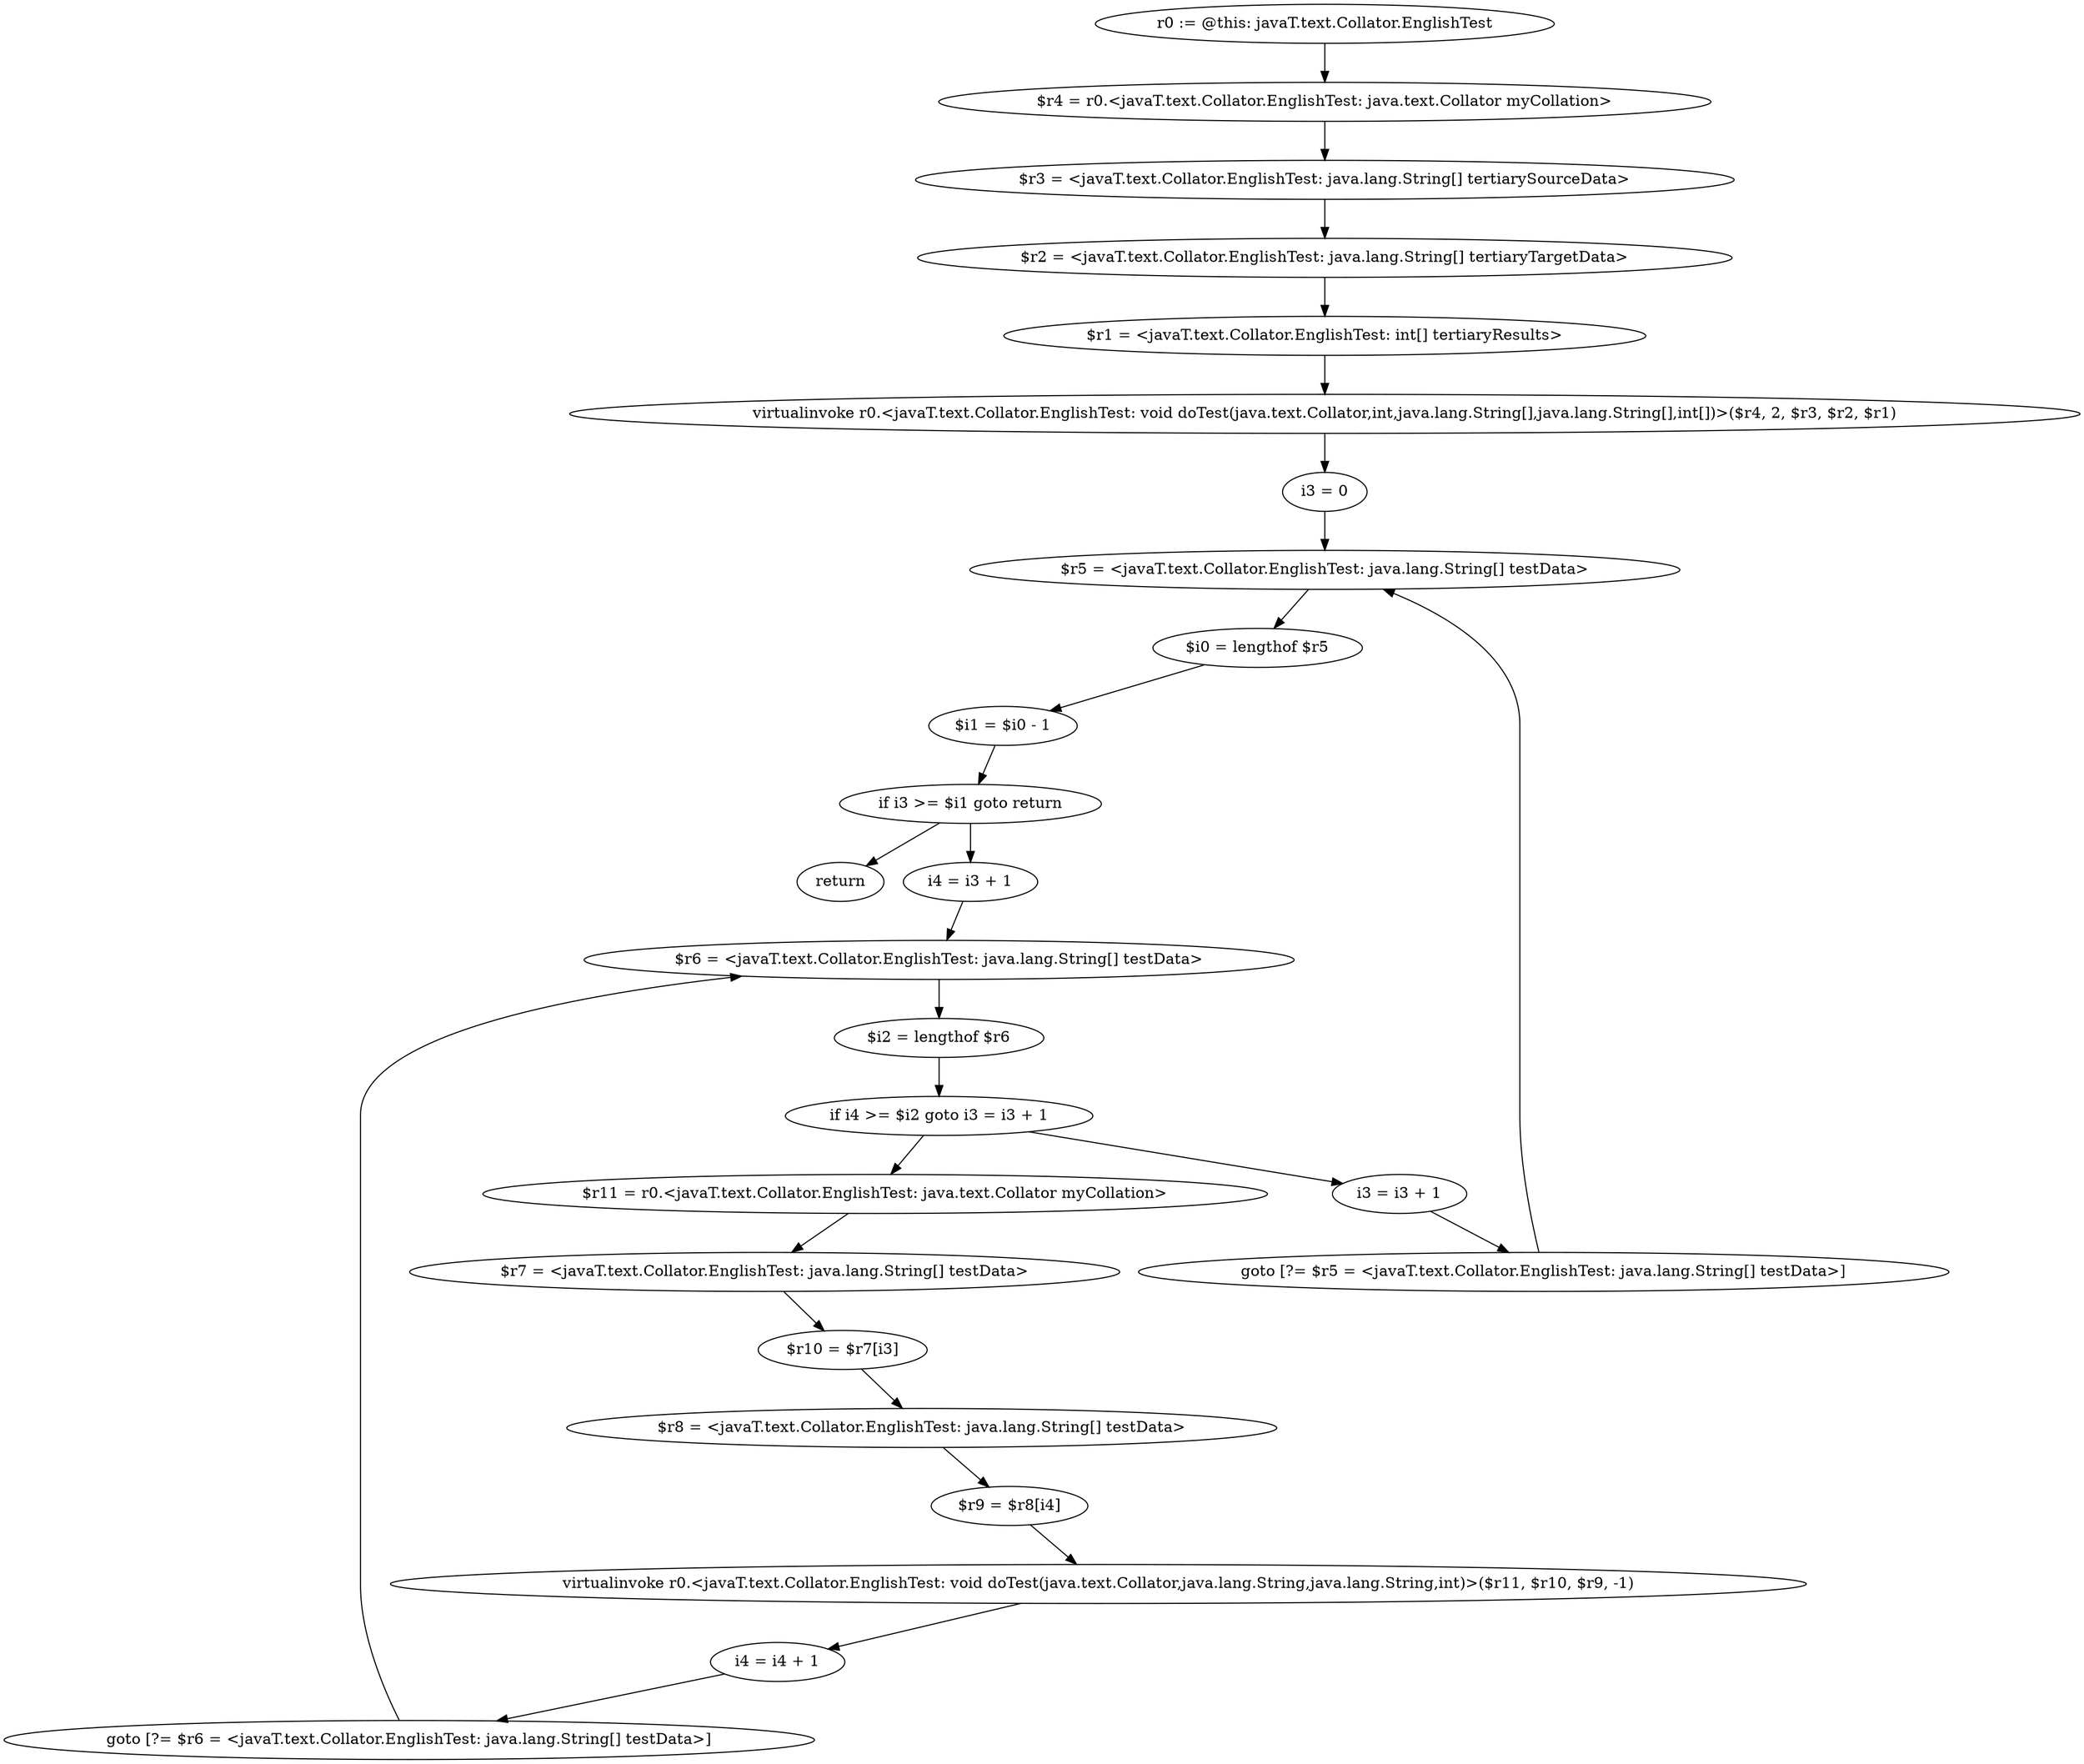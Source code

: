 digraph "unitGraph" {
    "r0 := @this: javaT.text.Collator.EnglishTest"
    "$r4 = r0.<javaT.text.Collator.EnglishTest: java.text.Collator myCollation>"
    "$r3 = <javaT.text.Collator.EnglishTest: java.lang.String[] tertiarySourceData>"
    "$r2 = <javaT.text.Collator.EnglishTest: java.lang.String[] tertiaryTargetData>"
    "$r1 = <javaT.text.Collator.EnglishTest: int[] tertiaryResults>"
    "virtualinvoke r0.<javaT.text.Collator.EnglishTest: void doTest(java.text.Collator,int,java.lang.String[],java.lang.String[],int[])>($r4, 2, $r3, $r2, $r1)"
    "i3 = 0"
    "$r5 = <javaT.text.Collator.EnglishTest: java.lang.String[] testData>"
    "$i0 = lengthof $r5"
    "$i1 = $i0 - 1"
    "if i3 >= $i1 goto return"
    "i4 = i3 + 1"
    "$r6 = <javaT.text.Collator.EnglishTest: java.lang.String[] testData>"
    "$i2 = lengthof $r6"
    "if i4 >= $i2 goto i3 = i3 + 1"
    "$r11 = r0.<javaT.text.Collator.EnglishTest: java.text.Collator myCollation>"
    "$r7 = <javaT.text.Collator.EnglishTest: java.lang.String[] testData>"
    "$r10 = $r7[i3]"
    "$r8 = <javaT.text.Collator.EnglishTest: java.lang.String[] testData>"
    "$r9 = $r8[i4]"
    "virtualinvoke r0.<javaT.text.Collator.EnglishTest: void doTest(java.text.Collator,java.lang.String,java.lang.String,int)>($r11, $r10, $r9, -1)"
    "i4 = i4 + 1"
    "goto [?= $r6 = <javaT.text.Collator.EnglishTest: java.lang.String[] testData>]"
    "i3 = i3 + 1"
    "goto [?= $r5 = <javaT.text.Collator.EnglishTest: java.lang.String[] testData>]"
    "return"
    "r0 := @this: javaT.text.Collator.EnglishTest"->"$r4 = r0.<javaT.text.Collator.EnglishTest: java.text.Collator myCollation>";
    "$r4 = r0.<javaT.text.Collator.EnglishTest: java.text.Collator myCollation>"->"$r3 = <javaT.text.Collator.EnglishTest: java.lang.String[] tertiarySourceData>";
    "$r3 = <javaT.text.Collator.EnglishTest: java.lang.String[] tertiarySourceData>"->"$r2 = <javaT.text.Collator.EnglishTest: java.lang.String[] tertiaryTargetData>";
    "$r2 = <javaT.text.Collator.EnglishTest: java.lang.String[] tertiaryTargetData>"->"$r1 = <javaT.text.Collator.EnglishTest: int[] tertiaryResults>";
    "$r1 = <javaT.text.Collator.EnglishTest: int[] tertiaryResults>"->"virtualinvoke r0.<javaT.text.Collator.EnglishTest: void doTest(java.text.Collator,int,java.lang.String[],java.lang.String[],int[])>($r4, 2, $r3, $r2, $r1)";
    "virtualinvoke r0.<javaT.text.Collator.EnglishTest: void doTest(java.text.Collator,int,java.lang.String[],java.lang.String[],int[])>($r4, 2, $r3, $r2, $r1)"->"i3 = 0";
    "i3 = 0"->"$r5 = <javaT.text.Collator.EnglishTest: java.lang.String[] testData>";
    "$r5 = <javaT.text.Collator.EnglishTest: java.lang.String[] testData>"->"$i0 = lengthof $r5";
    "$i0 = lengthof $r5"->"$i1 = $i0 - 1";
    "$i1 = $i0 - 1"->"if i3 >= $i1 goto return";
    "if i3 >= $i1 goto return"->"i4 = i3 + 1";
    "if i3 >= $i1 goto return"->"return";
    "i4 = i3 + 1"->"$r6 = <javaT.text.Collator.EnglishTest: java.lang.String[] testData>";
    "$r6 = <javaT.text.Collator.EnglishTest: java.lang.String[] testData>"->"$i2 = lengthof $r6";
    "$i2 = lengthof $r6"->"if i4 >= $i2 goto i3 = i3 + 1";
    "if i4 >= $i2 goto i3 = i3 + 1"->"$r11 = r0.<javaT.text.Collator.EnglishTest: java.text.Collator myCollation>";
    "if i4 >= $i2 goto i3 = i3 + 1"->"i3 = i3 + 1";
    "$r11 = r0.<javaT.text.Collator.EnglishTest: java.text.Collator myCollation>"->"$r7 = <javaT.text.Collator.EnglishTest: java.lang.String[] testData>";
    "$r7 = <javaT.text.Collator.EnglishTest: java.lang.String[] testData>"->"$r10 = $r7[i3]";
    "$r10 = $r7[i3]"->"$r8 = <javaT.text.Collator.EnglishTest: java.lang.String[] testData>";
    "$r8 = <javaT.text.Collator.EnglishTest: java.lang.String[] testData>"->"$r9 = $r8[i4]";
    "$r9 = $r8[i4]"->"virtualinvoke r0.<javaT.text.Collator.EnglishTest: void doTest(java.text.Collator,java.lang.String,java.lang.String,int)>($r11, $r10, $r9, -1)";
    "virtualinvoke r0.<javaT.text.Collator.EnglishTest: void doTest(java.text.Collator,java.lang.String,java.lang.String,int)>($r11, $r10, $r9, -1)"->"i4 = i4 + 1";
    "i4 = i4 + 1"->"goto [?= $r6 = <javaT.text.Collator.EnglishTest: java.lang.String[] testData>]";
    "goto [?= $r6 = <javaT.text.Collator.EnglishTest: java.lang.String[] testData>]"->"$r6 = <javaT.text.Collator.EnglishTest: java.lang.String[] testData>";
    "i3 = i3 + 1"->"goto [?= $r5 = <javaT.text.Collator.EnglishTest: java.lang.String[] testData>]";
    "goto [?= $r5 = <javaT.text.Collator.EnglishTest: java.lang.String[] testData>]"->"$r5 = <javaT.text.Collator.EnglishTest: java.lang.String[] testData>";
}
